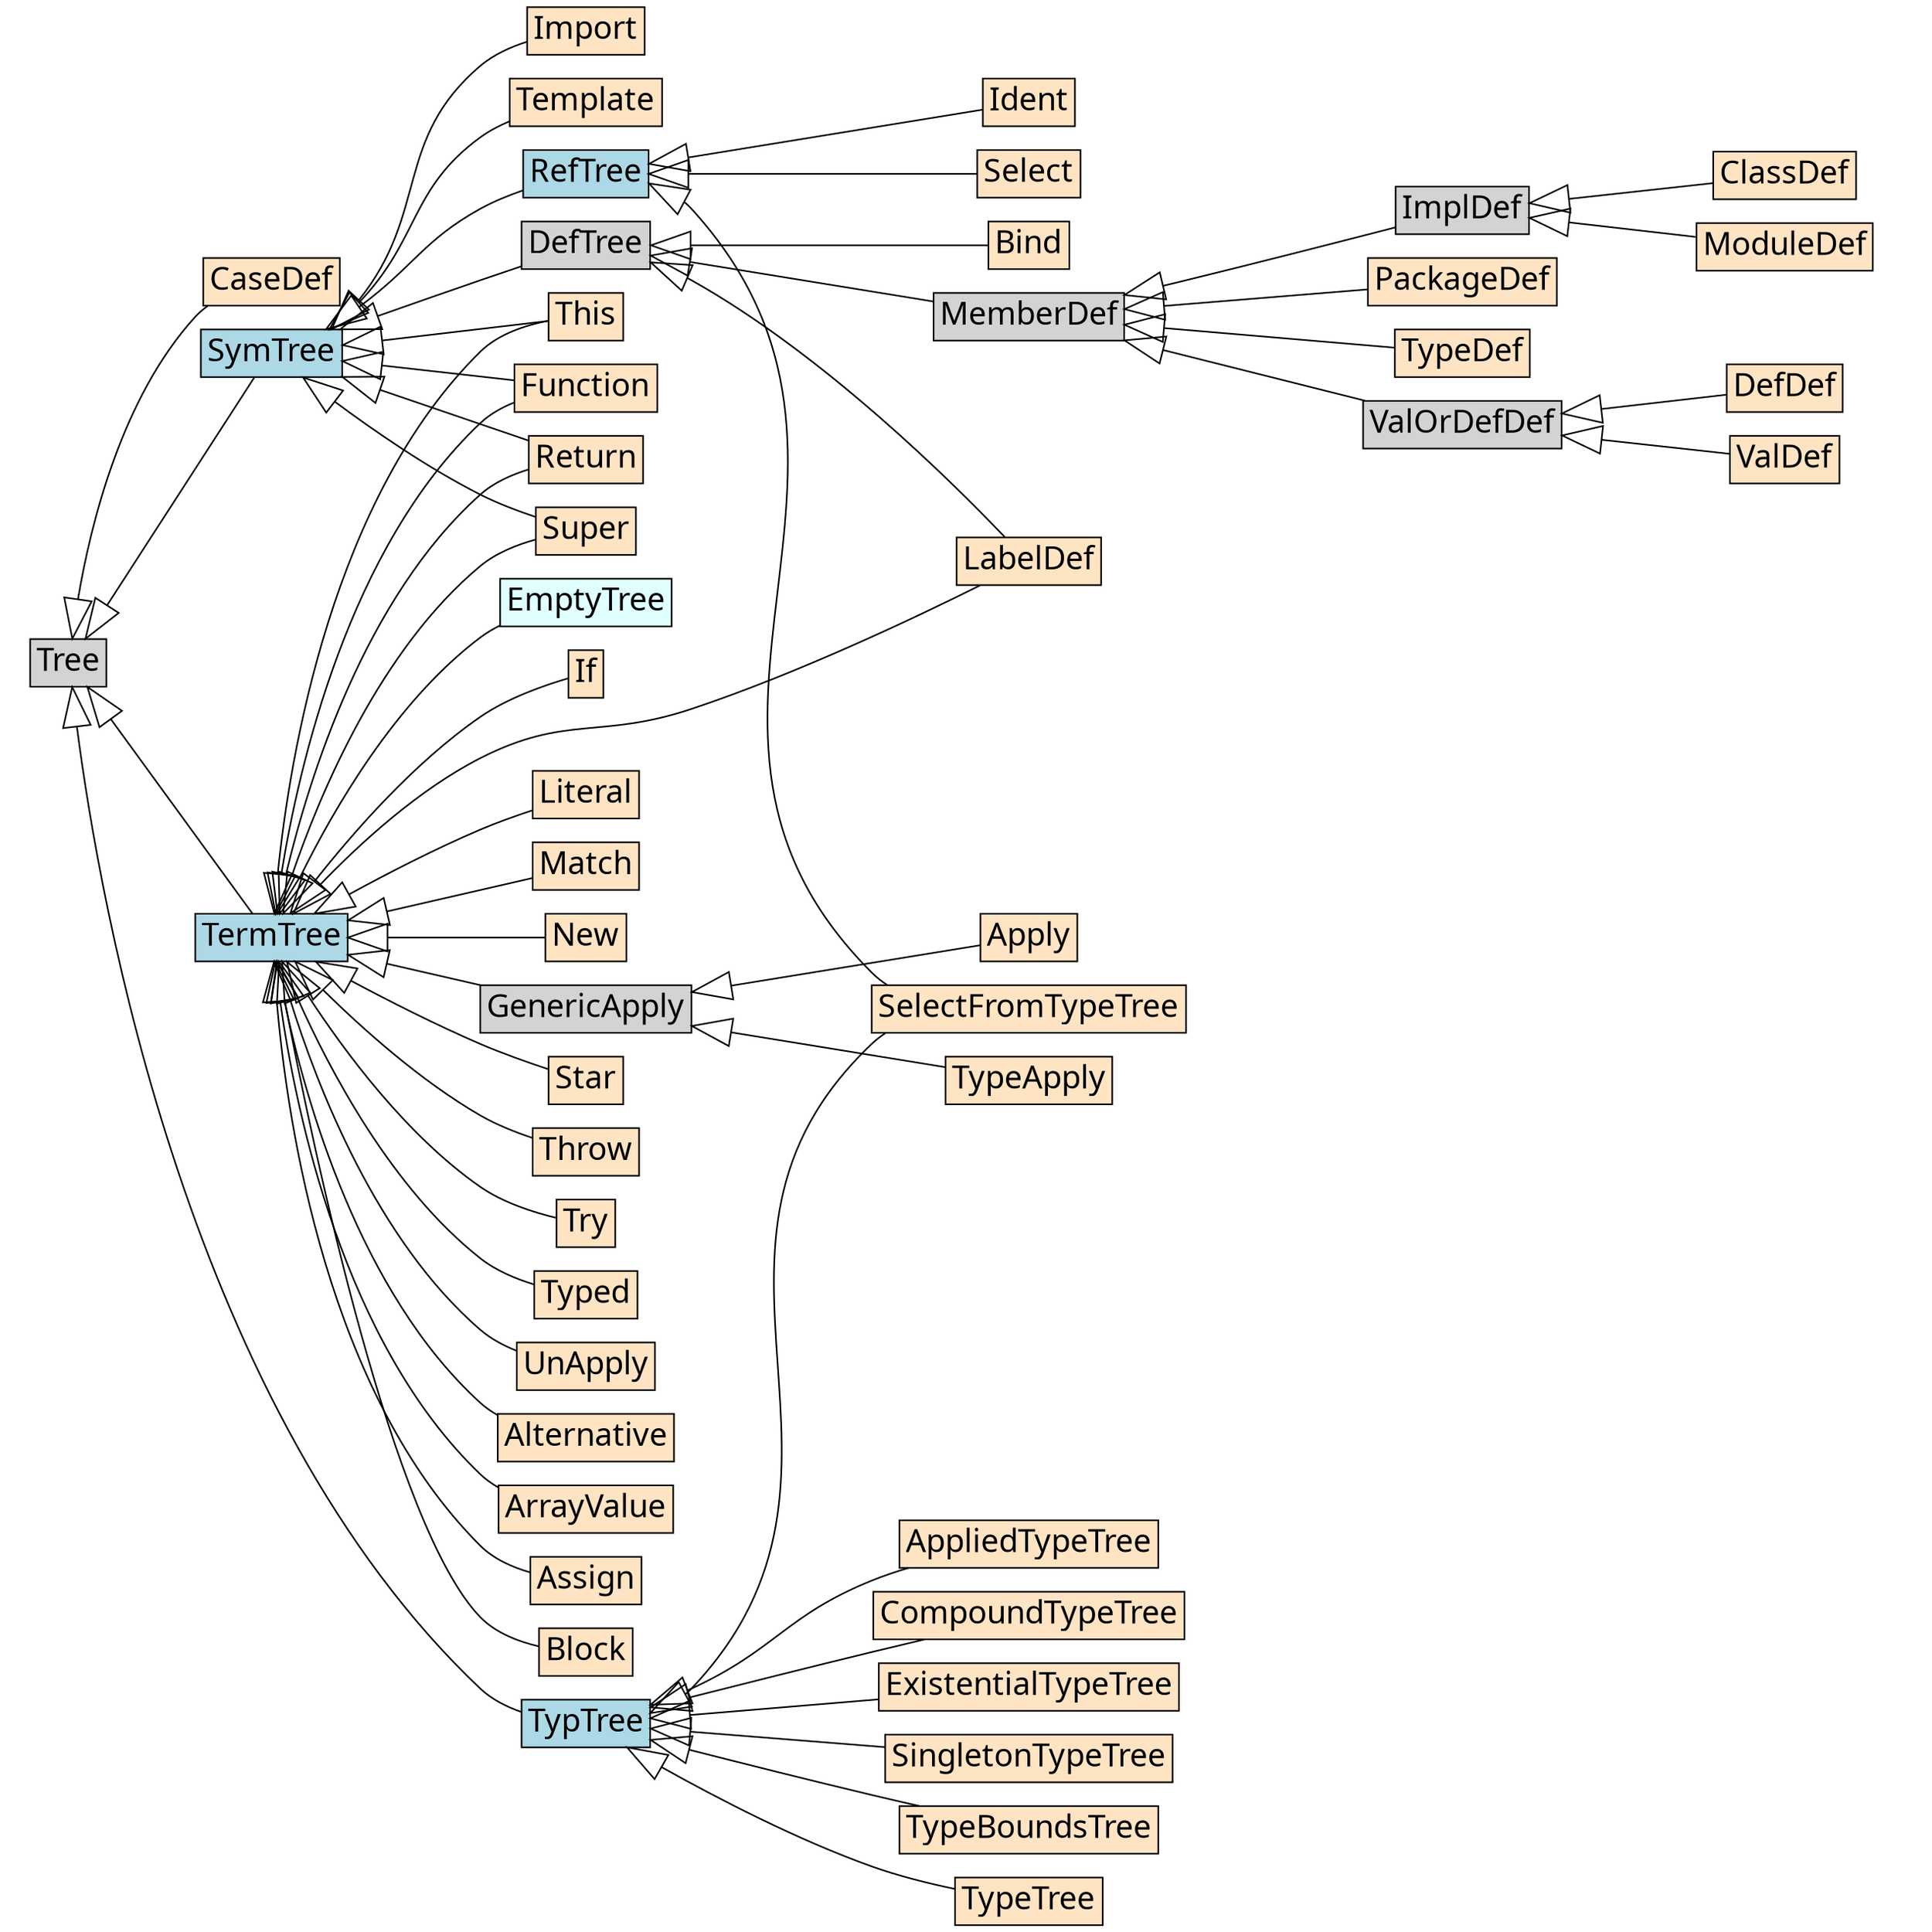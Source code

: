 digraph structs {
  rankdir = RL;
  ratio = 1.0;
margin=0;
nodesep=0.2;
ranksep=0;
  node [shape=record, fontname="Verdana", style=filled, fontsize=20, margin=0.05, height=0.4, width=0]
 edge[arrowhead=onormal, arrowsize=2.5]

  Alternative [fillcolor=bisque] 
  //Annotated [fillcolor=bisque] 
  AppliedTypeTree [fillcolor=bisque] 
  //ApplyDynamic [fillcolor=bisque] 
  Apply [fillcolor=bisque] 
  ArrayValue [fillcolor=bisque] 
  Assign [fillcolor=bisque] 
  //AssignOrNamedArg [fillcolor=bisque] 
  //BackQuotedIdent [fillcolor=white]
  Bind [fillcolor=bisque] 
  Block [fillcolor=bisque] 
  CaseDef [fillcolor=bisque] 
  ClassDef [fillcolor=bisque]
  CompoundTypeTree [fillcolor=bisque] 
  DefDef [fillcolor=bisque] 
  DefTree [fillcolor=lightgrey] 
  //DocDef [fillcolor=bisque] 
  EmptyTree [fillcolor=lightcyan]
  ExistentialTypeTree [fillcolor=bisque] 
  Function [fillcolor=bisque] 
  GenericApply [fillcolor=lightgrey] 
  Ident [fillcolor=bisque] 
  If [fillcolor=bisque] 
  ImplDef [fillcolor=lightgrey] 
  Import [fillcolor=bisque] 
  LabelDef [fillcolor=bisque] 
  Literal [fillcolor=bisque] 
  Match [fillcolor=bisque] 
  MemberDef [fillcolor=lightgrey] 
  ModuleDef [fillcolor=bisque] 
  New [fillcolor=bisque] 
  PackageDef [fillcolor=bisque]
  //Parens [fillcolor=bisque] 
  RefTree [fillcolor=lightblue] 
  Return [fillcolor=bisque] 
  Select [fillcolor=bisque] 
  SelectFromTypeTree [fillcolor=bisque] 
  SingletonTypeTree [fillcolor=bisque] 
  Star [fillcolor=bisque] 
  //StubTree [fillcolor=lightblue] 
  Super [fillcolor=bisque] 
  SymTree [fillcolor=lightblue] 
  Template [fillcolor=bisque] 
  TermTree [fillcolor=lightblue] 
  This [fillcolor=bisque] 
  Throw [fillcolor=bisque] 
  Tree [fillcolor=lightgrey] 
  Try [fillcolor=bisque] 
  TypeApply [fillcolor=bisque] 
  TypeBoundsTree [fillcolor=bisque] 
  TypeDef [fillcolor=bisque] 
  Typed [fillcolor=bisque] 
  TypeTree [fillcolor=bisque] 
  TypTree [fillcolor=lightblue] 
  UnApply [fillcolor=bisque] 
  ValDef [fillcolor=bisque]
  ValOrDefDef [fillcolor=lightgrey] 

  Alternative -> TermTree
  //Annotated -> Tree
  AppliedTypeTree -> TypTree
  //ApplyDynamic -> SymTree
  //ApplyDynamic -> TermTree
  Apply -> GenericApply
  ArrayValue -> TermTree
  //AssignOrNamedArg -> TermTree
  Assign -> TermTree
  //BackQuotedIdent -> Ident
  Bind -> DefTree
  Block -> TermTree
  CaseDef -> Tree
  ClassDef -> ImplDef
  CompoundTypeTree -> TypTree
  DefDef -> ValOrDefDef
  DefTree -> SymTree
  //DocDef -> Tree
  EmptyTree -> TermTree
  ExistentialTypeTree -> TypTree
  Function -> SymTree
  Function -> TermTree
  GenericApply -> TermTree
  Ident -> RefTree
  If -> TermTree
  ImplDef -> MemberDef
  Import -> SymTree
  LabelDef -> DefTree
  LabelDef -> TermTree
  Literal -> TermTree
  Match -> TermTree
  MemberDef -> DefTree
  ModuleDef -> ImplDef
  New -> TermTree
  PackageDef -> MemberDef
  //Parens -> Tree
  RefTree -> SymTree
  Return -> SymTree
  Return -> TermTree
  SelectFromTypeTree -> RefTree
  SelectFromTypeTree -> TypTree
  Select -> RefTree
  SingletonTypeTree -> TypTree
  Star -> TermTree
  //StubTree -> Tree
  Super -> SymTree
  Super -> TermTree
  SymTree -> Tree
  Template -> SymTree
  TermTree -> Tree
  This -> SymTree
  This -> TermTree
  Throw -> TermTree
  Try -> TermTree
  TypeApply -> GenericApply
  TypeBoundsTree -> TypTree
  TypeDef -> MemberDef
  Typed -> TermTree
  TypeTree -> TypTree
  TypTree -> Tree
  UnApply -> TermTree
  ValDef -> ValOrDefDef
  ValOrDefDef -> MemberDef
}
